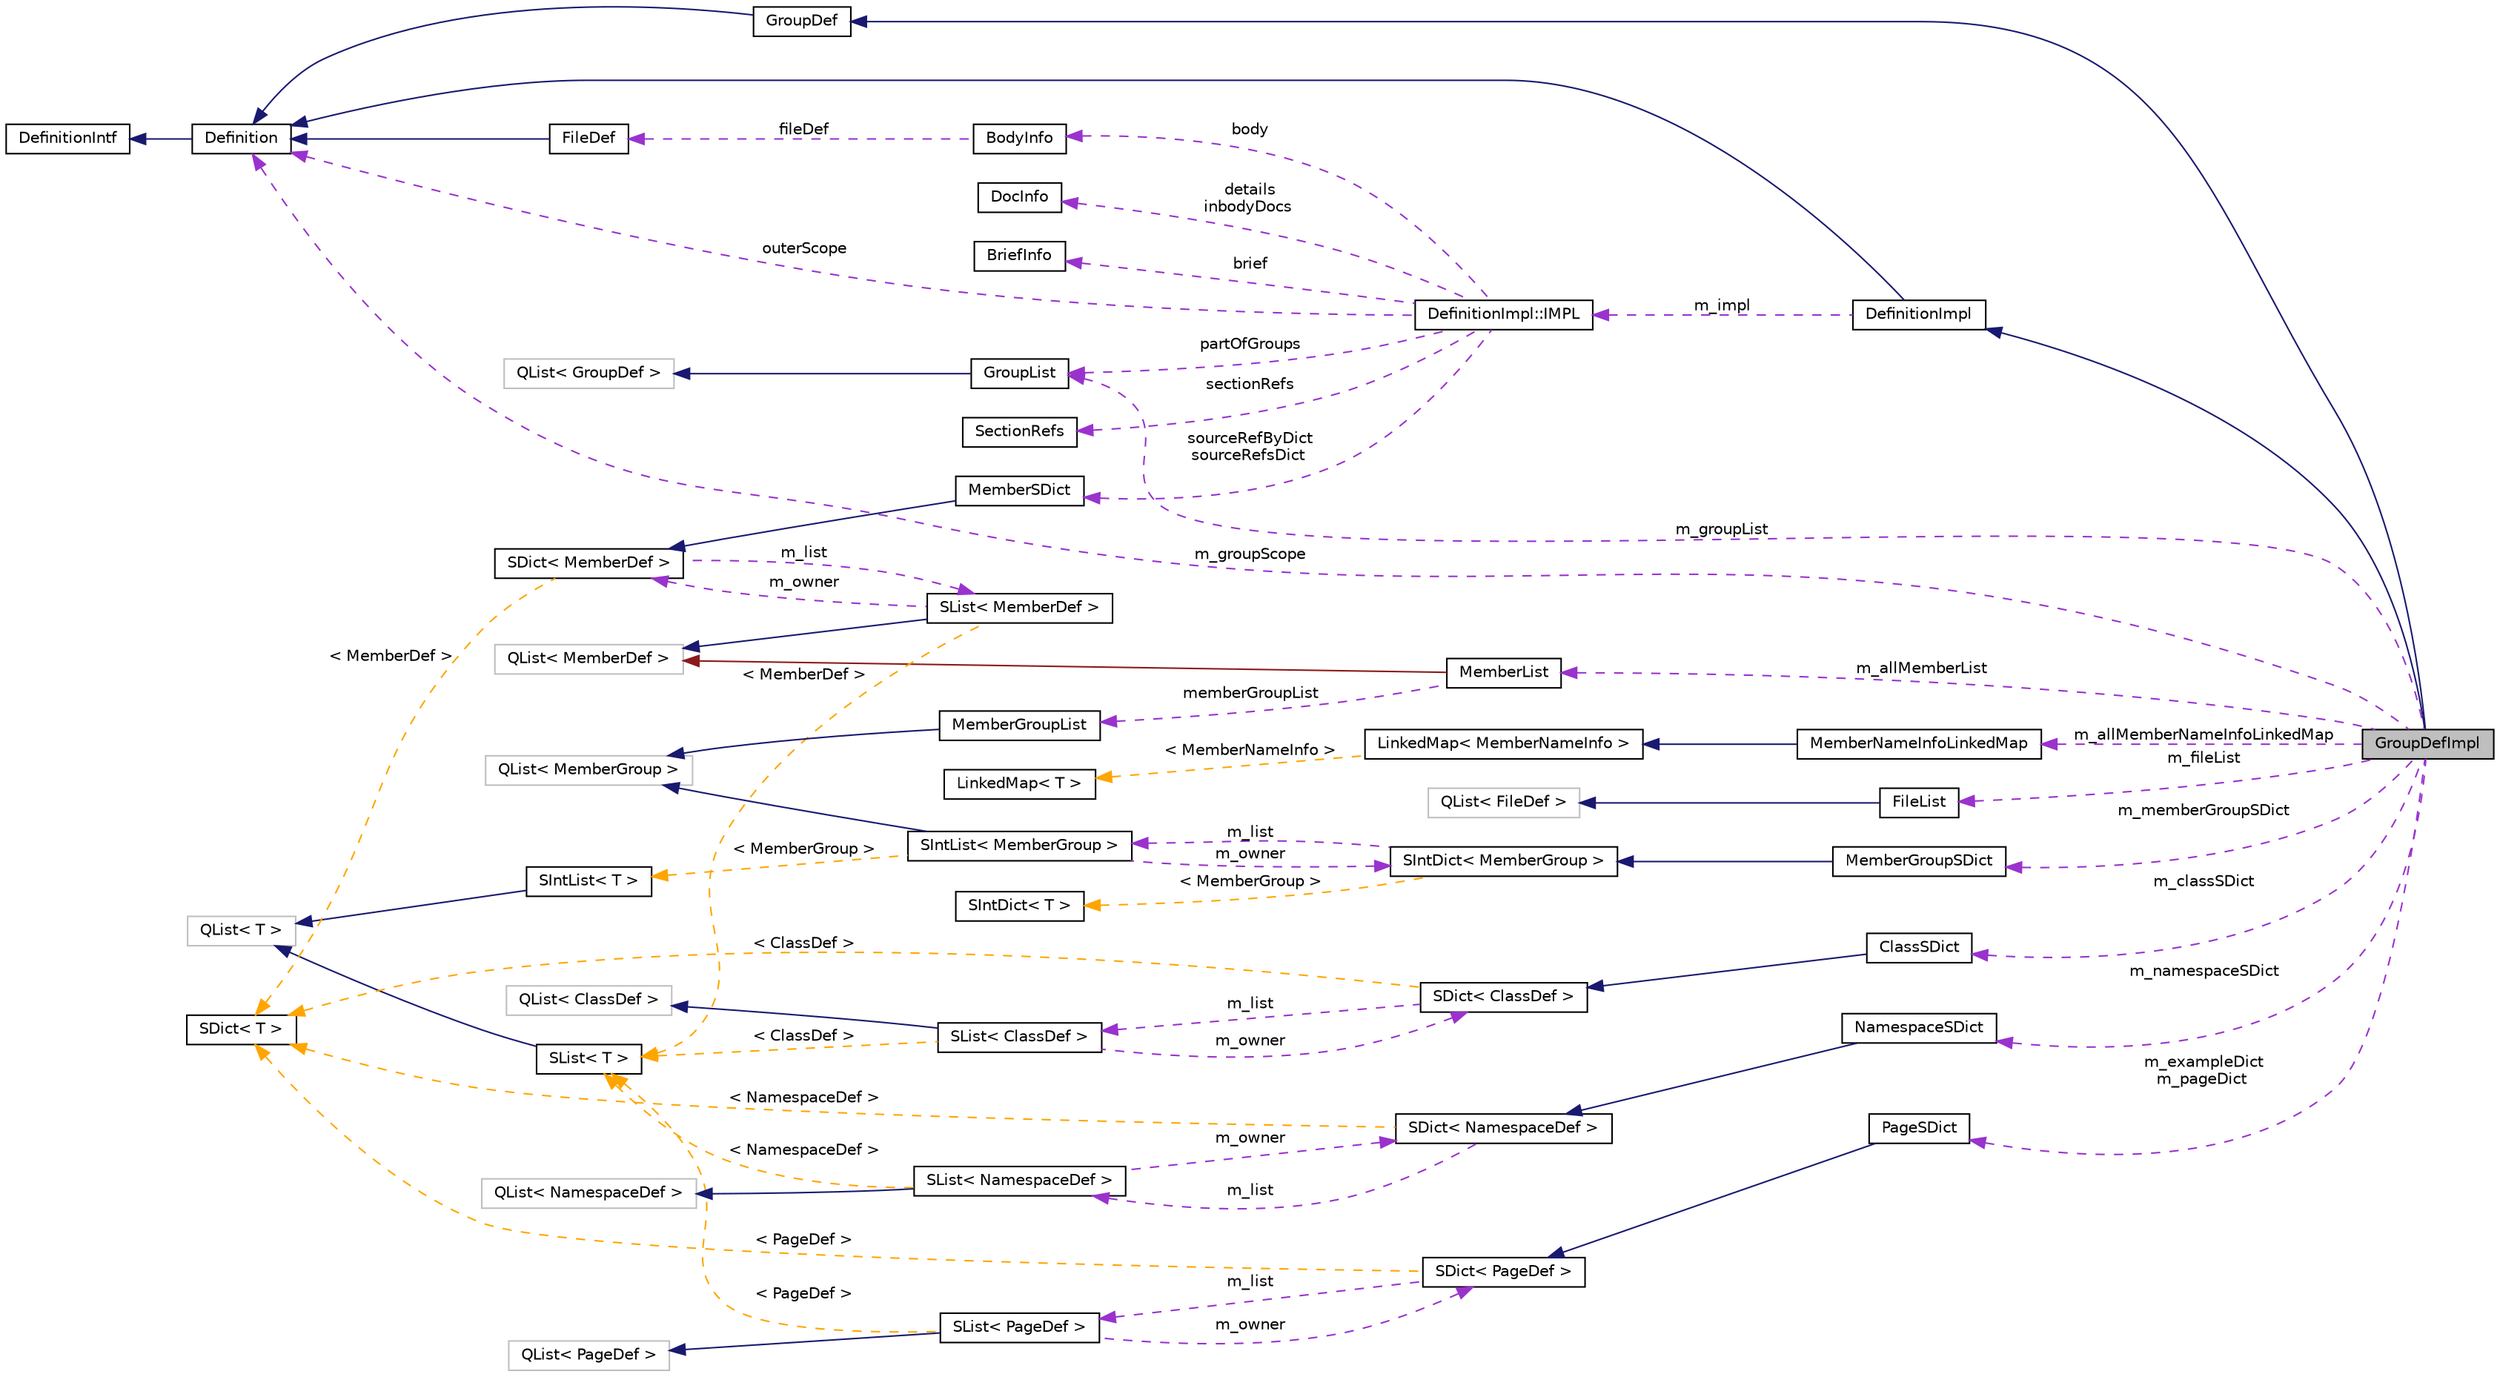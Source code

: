 digraph "GroupDefImpl"
{
 // INTERACTIVE_SVG=YES
 // LATEX_PDF_SIZE
  edge [fontname="Helvetica",fontsize="10",labelfontname="Helvetica",labelfontsize="10"];
  node [fontname="Helvetica",fontsize="10",shape=record];
  rankdir="LR";
  Node1 [label="GroupDefImpl",height=0.2,width=0.4,color="black", fillcolor="grey75", style="filled", fontcolor="black",tooltip=" "];
  Node2 -> Node1 [dir="back",color="midnightblue",fontsize="10",style="solid",fontname="Helvetica"];
  Node2 [label="DefinitionImpl",height=0.2,width=0.4,color="black", fillcolor="white", style="filled",URL="$d3/ddf/class_definition_impl.html",tooltip=" "];
  Node3 -> Node2 [dir="back",color="midnightblue",fontsize="10",style="solid",fontname="Helvetica"];
  Node3 [label="Definition",height=0.2,width=0.4,color="black", fillcolor="white", style="filled",URL="$d5/dcc/class_definition.html",tooltip="The common base class of all entity definitions found in the sources."];
  Node4 -> Node3 [dir="back",color="midnightblue",fontsize="10",style="solid",fontname="Helvetica"];
  Node4 [label="DefinitionIntf",height=0.2,width=0.4,color="black", fillcolor="white", style="filled",URL="$d9/d4a/class_definition_intf.html",tooltip="Abstract interface for a Definition or DefinitionList."];
  Node5 -> Node2 [dir="back",color="darkorchid3",fontsize="10",style="dashed",label=" m_impl" ,fontname="Helvetica"];
  Node5 [label="DefinitionImpl::IMPL",height=0.2,width=0.4,color="black", fillcolor="white", style="filled",URL="$dd/d50/class_definition_impl_1_1_i_m_p_l.html",tooltip="Private data associated with a Symbol DefinitionImpl object."];
  Node6 -> Node5 [dir="back",color="darkorchid3",fontsize="10",style="dashed",label=" body" ,fontname="Helvetica"];
  Node6 [label="BodyInfo",height=0.2,width=0.4,color="black", fillcolor="white", style="filled",URL="$db/dab/struct_body_info.html",tooltip="Data associated with description found in the body."];
  Node7 -> Node6 [dir="back",color="darkorchid3",fontsize="10",style="dashed",label=" fileDef" ,fontname="Helvetica"];
  Node7 [label="FileDef",height=0.2,width=0.4,color="black", fillcolor="white", style="filled",URL="$de/db0/class_file_def.html",tooltip="A model of a file symbol."];
  Node3 -> Node7 [dir="back",color="midnightblue",fontsize="10",style="solid",fontname="Helvetica"];
  Node8 -> Node5 [dir="back",color="darkorchid3",fontsize="10",style="dashed",label=" sectionRefs" ,fontname="Helvetica"];
  Node8 [label="SectionRefs",height=0.2,width=0.4,color="black", fillcolor="white", style="filled",URL="$d1/df9/class_section_refs.html",tooltip="class that represents a list of constant references to sections."];
  Node9 -> Node5 [dir="back",color="darkorchid3",fontsize="10",style="dashed",label=" sourceRefByDict\nsourceRefsDict" ,fontname="Helvetica"];
  Node9 [label="MemberSDict",height=0.2,width=0.4,color="black", fillcolor="white", style="filled",URL="$d6/dd6/class_member_s_dict.html",tooltip="A sorted dictionary of MemberDef objects."];
  Node10 -> Node9 [dir="back",color="midnightblue",fontsize="10",style="solid",fontname="Helvetica"];
  Node10 [label="SDict\< MemberDef \>",height=0.2,width=0.4,color="black", fillcolor="white", style="filled",URL="$d1/d50/class_s_dict.html",tooltip=" "];
  Node11 -> Node10 [dir="back",color="darkorchid3",fontsize="10",style="dashed",label=" m_list" ,fontname="Helvetica"];
  Node11 [label="SList\< MemberDef \>",height=0.2,width=0.4,color="black", fillcolor="white", style="filled",URL="$df/dce/class_s_list.html",tooltip=" "];
  Node12 -> Node11 [dir="back",color="midnightblue",fontsize="10",style="solid",fontname="Helvetica"];
  Node12 [label="QList\< MemberDef \>",height=0.2,width=0.4,color="grey75", fillcolor="white", style="filled",tooltip=" "];
  Node10 -> Node11 [dir="back",color="darkorchid3",fontsize="10",style="dashed",label=" m_owner" ,fontname="Helvetica"];
  Node13 -> Node11 [dir="back",color="orange",fontsize="10",style="dashed",label=" \< MemberDef \>" ,fontname="Helvetica"];
  Node13 [label="SList\< T \>",height=0.2,width=0.4,color="black", fillcolor="white", style="filled",URL="$df/dce/class_s_list.html",tooltip="internal wrapper class that redirects compareValues() to the dictionary"];
  Node14 -> Node13 [dir="back",color="midnightblue",fontsize="10",style="solid",fontname="Helvetica"];
  Node14 [label="QList\< T \>",height=0.2,width=0.4,color="grey75", fillcolor="white", style="filled",tooltip=" "];
  Node15 -> Node10 [dir="back",color="orange",fontsize="10",style="dashed",label=" \< MemberDef \>" ,fontname="Helvetica"];
  Node15 [label="SDict\< T \>",height=0.2,width=0.4,color="black", fillcolor="white", style="filled",URL="$d1/d50/class_s_dict.html",tooltip="Ordered dictionary of elements of type T."];
  Node16 -> Node5 [dir="back",color="darkorchid3",fontsize="10",style="dashed",label=" partOfGroups" ,fontname="Helvetica"];
  Node16 [label="GroupList",height=0.2,width=0.4,color="black", fillcolor="white", style="filled",URL="$d3/d3b/class_group_list.html",tooltip="A list of GroupDef objects."];
  Node17 -> Node16 [dir="back",color="midnightblue",fontsize="10",style="solid",fontname="Helvetica"];
  Node17 [label="QList\< GroupDef \>",height=0.2,width=0.4,color="grey75", fillcolor="white", style="filled",tooltip=" "];
  Node18 -> Node5 [dir="back",color="darkorchid3",fontsize="10",style="dashed",label=" details\ninbodyDocs" ,fontname="Helvetica"];
  Node18 [label="DocInfo",height=0.2,width=0.4,color="black", fillcolor="white", style="filled",URL="$d7/dd5/struct_doc_info.html",tooltip="Data associated with a detailed description."];
  Node19 -> Node5 [dir="back",color="darkorchid3",fontsize="10",style="dashed",label=" brief" ,fontname="Helvetica"];
  Node19 [label="BriefInfo",height=0.2,width=0.4,color="black", fillcolor="white", style="filled",URL="$d0/da7/struct_brief_info.html",tooltip="Data associated with a brief description."];
  Node3 -> Node5 [dir="back",color="darkorchid3",fontsize="10",style="dashed",label=" outerScope" ,fontname="Helvetica"];
  Node20 -> Node1 [dir="back",color="midnightblue",fontsize="10",style="solid",fontname="Helvetica"];
  Node20 [label="GroupDef",height=0.2,width=0.4,color="black", fillcolor="white", style="filled",URL="$d8/d09/class_group_def.html",tooltip="A model of a group of symbols."];
  Node3 -> Node20 [dir="back",color="midnightblue",fontsize="10",style="solid",fontname="Helvetica"];
  Node21 -> Node1 [dir="back",color="darkorchid3",fontsize="10",style="dashed",label=" m_classSDict" ,fontname="Helvetica"];
  Node21 [label="ClassSDict",height=0.2,width=0.4,color="black", fillcolor="white", style="filled",URL="$d9/d3d/class_class_s_dict.html",tooltip="A sorted dictionary of ClassDef objects."];
  Node22 -> Node21 [dir="back",color="midnightblue",fontsize="10",style="solid",fontname="Helvetica"];
  Node22 [label="SDict\< ClassDef \>",height=0.2,width=0.4,color="black", fillcolor="white", style="filled",URL="$d1/d50/class_s_dict.html",tooltip=" "];
  Node23 -> Node22 [dir="back",color="darkorchid3",fontsize="10",style="dashed",label=" m_list" ,fontname="Helvetica"];
  Node23 [label="SList\< ClassDef \>",height=0.2,width=0.4,color="black", fillcolor="white", style="filled",URL="$df/dce/class_s_list.html",tooltip=" "];
  Node24 -> Node23 [dir="back",color="midnightblue",fontsize="10",style="solid",fontname="Helvetica"];
  Node24 [label="QList\< ClassDef \>",height=0.2,width=0.4,color="grey75", fillcolor="white", style="filled",tooltip=" "];
  Node22 -> Node23 [dir="back",color="darkorchid3",fontsize="10",style="dashed",label=" m_owner" ,fontname="Helvetica"];
  Node13 -> Node23 [dir="back",color="orange",fontsize="10",style="dashed",label=" \< ClassDef \>" ,fontname="Helvetica"];
  Node15 -> Node22 [dir="back",color="orange",fontsize="10",style="dashed",label=" \< ClassDef \>" ,fontname="Helvetica"];
  Node25 -> Node1 [dir="back",color="darkorchid3",fontsize="10",style="dashed",label=" m_allMemberList" ,fontname="Helvetica"];
  Node25 [label="MemberList",height=0.2,width=0.4,color="black", fillcolor="white", style="filled",URL="$dd/d13/class_member_list.html",tooltip="A list of MemberDef objects."];
  Node12 -> Node25 [dir="back",color="firebrick4",fontsize="10",style="solid",fontname="Helvetica"];
  Node26 -> Node25 [dir="back",color="darkorchid3",fontsize="10",style="dashed",label=" memberGroupList" ,fontname="Helvetica"];
  Node26 [label="MemberGroupList",height=0.2,width=0.4,color="black", fillcolor="white", style="filled",URL="$df/d11/class_member_group_list.html",tooltip="A list of MemberGroup objects."];
  Node27 -> Node26 [dir="back",color="midnightblue",fontsize="10",style="solid",fontname="Helvetica"];
  Node27 [label="QList\< MemberGroup \>",height=0.2,width=0.4,color="grey75", fillcolor="white", style="filled",tooltip=" "];
  Node28 -> Node1 [dir="back",color="darkorchid3",fontsize="10",style="dashed",label=" m_fileList" ,fontname="Helvetica"];
  Node28 [label="FileList",height=0.2,width=0.4,color="black", fillcolor="white", style="filled",URL="$d0/d18/class_file_list.html",tooltip="Class representing a list of FileDef objects."];
  Node29 -> Node28 [dir="back",color="midnightblue",fontsize="10",style="solid",fontname="Helvetica"];
  Node29 [label="QList\< FileDef \>",height=0.2,width=0.4,color="grey75", fillcolor="white", style="filled",tooltip=" "];
  Node16 -> Node1 [dir="back",color="darkorchid3",fontsize="10",style="dashed",label=" m_groupList" ,fontname="Helvetica"];
  Node30 -> Node1 [dir="back",color="darkorchid3",fontsize="10",style="dashed",label=" m_memberGroupSDict" ,fontname="Helvetica"];
  Node30 [label="MemberGroupSDict",height=0.2,width=0.4,color="black", fillcolor="white", style="filled",URL="$dc/d1e/class_member_group_s_dict.html",tooltip="A sorted dictionary of MemberGroup objects."];
  Node31 -> Node30 [dir="back",color="midnightblue",fontsize="10",style="solid",fontname="Helvetica"];
  Node31 [label="SIntDict\< MemberGroup \>",height=0.2,width=0.4,color="black", fillcolor="white", style="filled",URL="$d0/d9f/class_s_int_dict.html",tooltip=" "];
  Node32 -> Node31 [dir="back",color="darkorchid3",fontsize="10",style="dashed",label=" m_list" ,fontname="Helvetica"];
  Node32 [label="SIntList\< MemberGroup \>",height=0.2,width=0.4,color="black", fillcolor="white", style="filled",URL="$d8/d9a/class_s_int_list.html",tooltip=" "];
  Node27 -> Node32 [dir="back",color="midnightblue",fontsize="10",style="solid",fontname="Helvetica"];
  Node31 -> Node32 [dir="back",color="darkorchid3",fontsize="10",style="dashed",label=" m_owner" ,fontname="Helvetica"];
  Node33 -> Node32 [dir="back",color="orange",fontsize="10",style="dashed",label=" \< MemberGroup \>" ,fontname="Helvetica"];
  Node33 [label="SIntList\< T \>",height=0.2,width=0.4,color="black", fillcolor="white", style="filled",URL="$d8/d9a/class_s_int_list.html",tooltip="internal wrapper class that redirects compareValues() to the dictionary"];
  Node14 -> Node33 [dir="back",color="midnightblue",fontsize="10",style="solid",fontname="Helvetica"];
  Node34 -> Node31 [dir="back",color="orange",fontsize="10",style="dashed",label=" \< MemberGroup \>" ,fontname="Helvetica"];
  Node34 [label="SIntDict\< T \>",height=0.2,width=0.4,color="black", fillcolor="white", style="filled",URL="$d0/d9f/class_s_int_dict.html",tooltip="Ordered dictionary of elements of type T."];
  Node35 -> Node1 [dir="back",color="darkorchid3",fontsize="10",style="dashed",label=" m_allMemberNameInfoLinkedMap" ,fontname="Helvetica"];
  Node35 [label="MemberNameInfoLinkedMap",height=0.2,width=0.4,color="black", fillcolor="white", style="filled",URL="$de/d04/class_member_name_info_linked_map.html",tooltip=" "];
  Node36 -> Node35 [dir="back",color="midnightblue",fontsize="10",style="solid",fontname="Helvetica"];
  Node36 [label="LinkedMap\< MemberNameInfo \>",height=0.2,width=0.4,color="black", fillcolor="white", style="filled",URL="$d0/d2c/class_linked_map.html",tooltip=" "];
  Node37 -> Node36 [dir="back",color="orange",fontsize="10",style="dashed",label=" \< MemberNameInfo \>" ,fontname="Helvetica"];
  Node37 [label="LinkedMap\< T \>",height=0.2,width=0.4,color="black", fillcolor="white", style="filled",URL="$d0/d2c/class_linked_map.html",tooltip="Container class representing a vector of objects with unique keys."];
  Node3 -> Node1 [dir="back",color="darkorchid3",fontsize="10",style="dashed",label=" m_groupScope" ,fontname="Helvetica"];
  Node38 -> Node1 [dir="back",color="darkorchid3",fontsize="10",style="dashed",label=" m_namespaceSDict" ,fontname="Helvetica"];
  Node38 [label="NamespaceSDict",height=0.2,width=0.4,color="black", fillcolor="white", style="filled",URL="$d4/d8d/class_namespace_s_dict.html",tooltip="A sorted dictionary of NamespaceDef objects."];
  Node39 -> Node38 [dir="back",color="midnightblue",fontsize="10",style="solid",fontname="Helvetica"];
  Node39 [label="SDict\< NamespaceDef \>",height=0.2,width=0.4,color="black", fillcolor="white", style="filled",URL="$d1/d50/class_s_dict.html",tooltip=" "];
  Node40 -> Node39 [dir="back",color="darkorchid3",fontsize="10",style="dashed",label=" m_list" ,fontname="Helvetica"];
  Node40 [label="SList\< NamespaceDef \>",height=0.2,width=0.4,color="black", fillcolor="white", style="filled",URL="$df/dce/class_s_list.html",tooltip=" "];
  Node41 -> Node40 [dir="back",color="midnightblue",fontsize="10",style="solid",fontname="Helvetica"];
  Node41 [label="QList\< NamespaceDef \>",height=0.2,width=0.4,color="grey75", fillcolor="white", style="filled",tooltip=" "];
  Node39 -> Node40 [dir="back",color="darkorchid3",fontsize="10",style="dashed",label=" m_owner" ,fontname="Helvetica"];
  Node13 -> Node40 [dir="back",color="orange",fontsize="10",style="dashed",label=" \< NamespaceDef \>" ,fontname="Helvetica"];
  Node15 -> Node39 [dir="back",color="orange",fontsize="10",style="dashed",label=" \< NamespaceDef \>" ,fontname="Helvetica"];
  Node42 -> Node1 [dir="back",color="darkorchid3",fontsize="10",style="dashed",label=" m_exampleDict\nm_pageDict" ,fontname="Helvetica"];
  Node42 [label="PageSDict",height=0.2,width=0.4,color="black", fillcolor="white", style="filled",URL="$d0/d59/class_page_s_dict.html",tooltip=" "];
  Node43 -> Node42 [dir="back",color="midnightblue",fontsize="10",style="solid",fontname="Helvetica"];
  Node43 [label="SDict\< PageDef \>",height=0.2,width=0.4,color="black", fillcolor="white", style="filled",URL="$d1/d50/class_s_dict.html",tooltip=" "];
  Node44 -> Node43 [dir="back",color="darkorchid3",fontsize="10",style="dashed",label=" m_list" ,fontname="Helvetica"];
  Node44 [label="SList\< PageDef \>",height=0.2,width=0.4,color="black", fillcolor="white", style="filled",URL="$df/dce/class_s_list.html",tooltip=" "];
  Node45 -> Node44 [dir="back",color="midnightblue",fontsize="10",style="solid",fontname="Helvetica"];
  Node45 [label="QList\< PageDef  \>",height=0.2,width=0.4,color="grey75", fillcolor="white", style="filled",tooltip=" "];
  Node43 -> Node44 [dir="back",color="darkorchid3",fontsize="10",style="dashed",label=" m_owner" ,fontname="Helvetica"];
  Node13 -> Node44 [dir="back",color="orange",fontsize="10",style="dashed",label=" \< PageDef \>" ,fontname="Helvetica"];
  Node15 -> Node43 [dir="back",color="orange",fontsize="10",style="dashed",label=" \< PageDef \>" ,fontname="Helvetica"];
}
